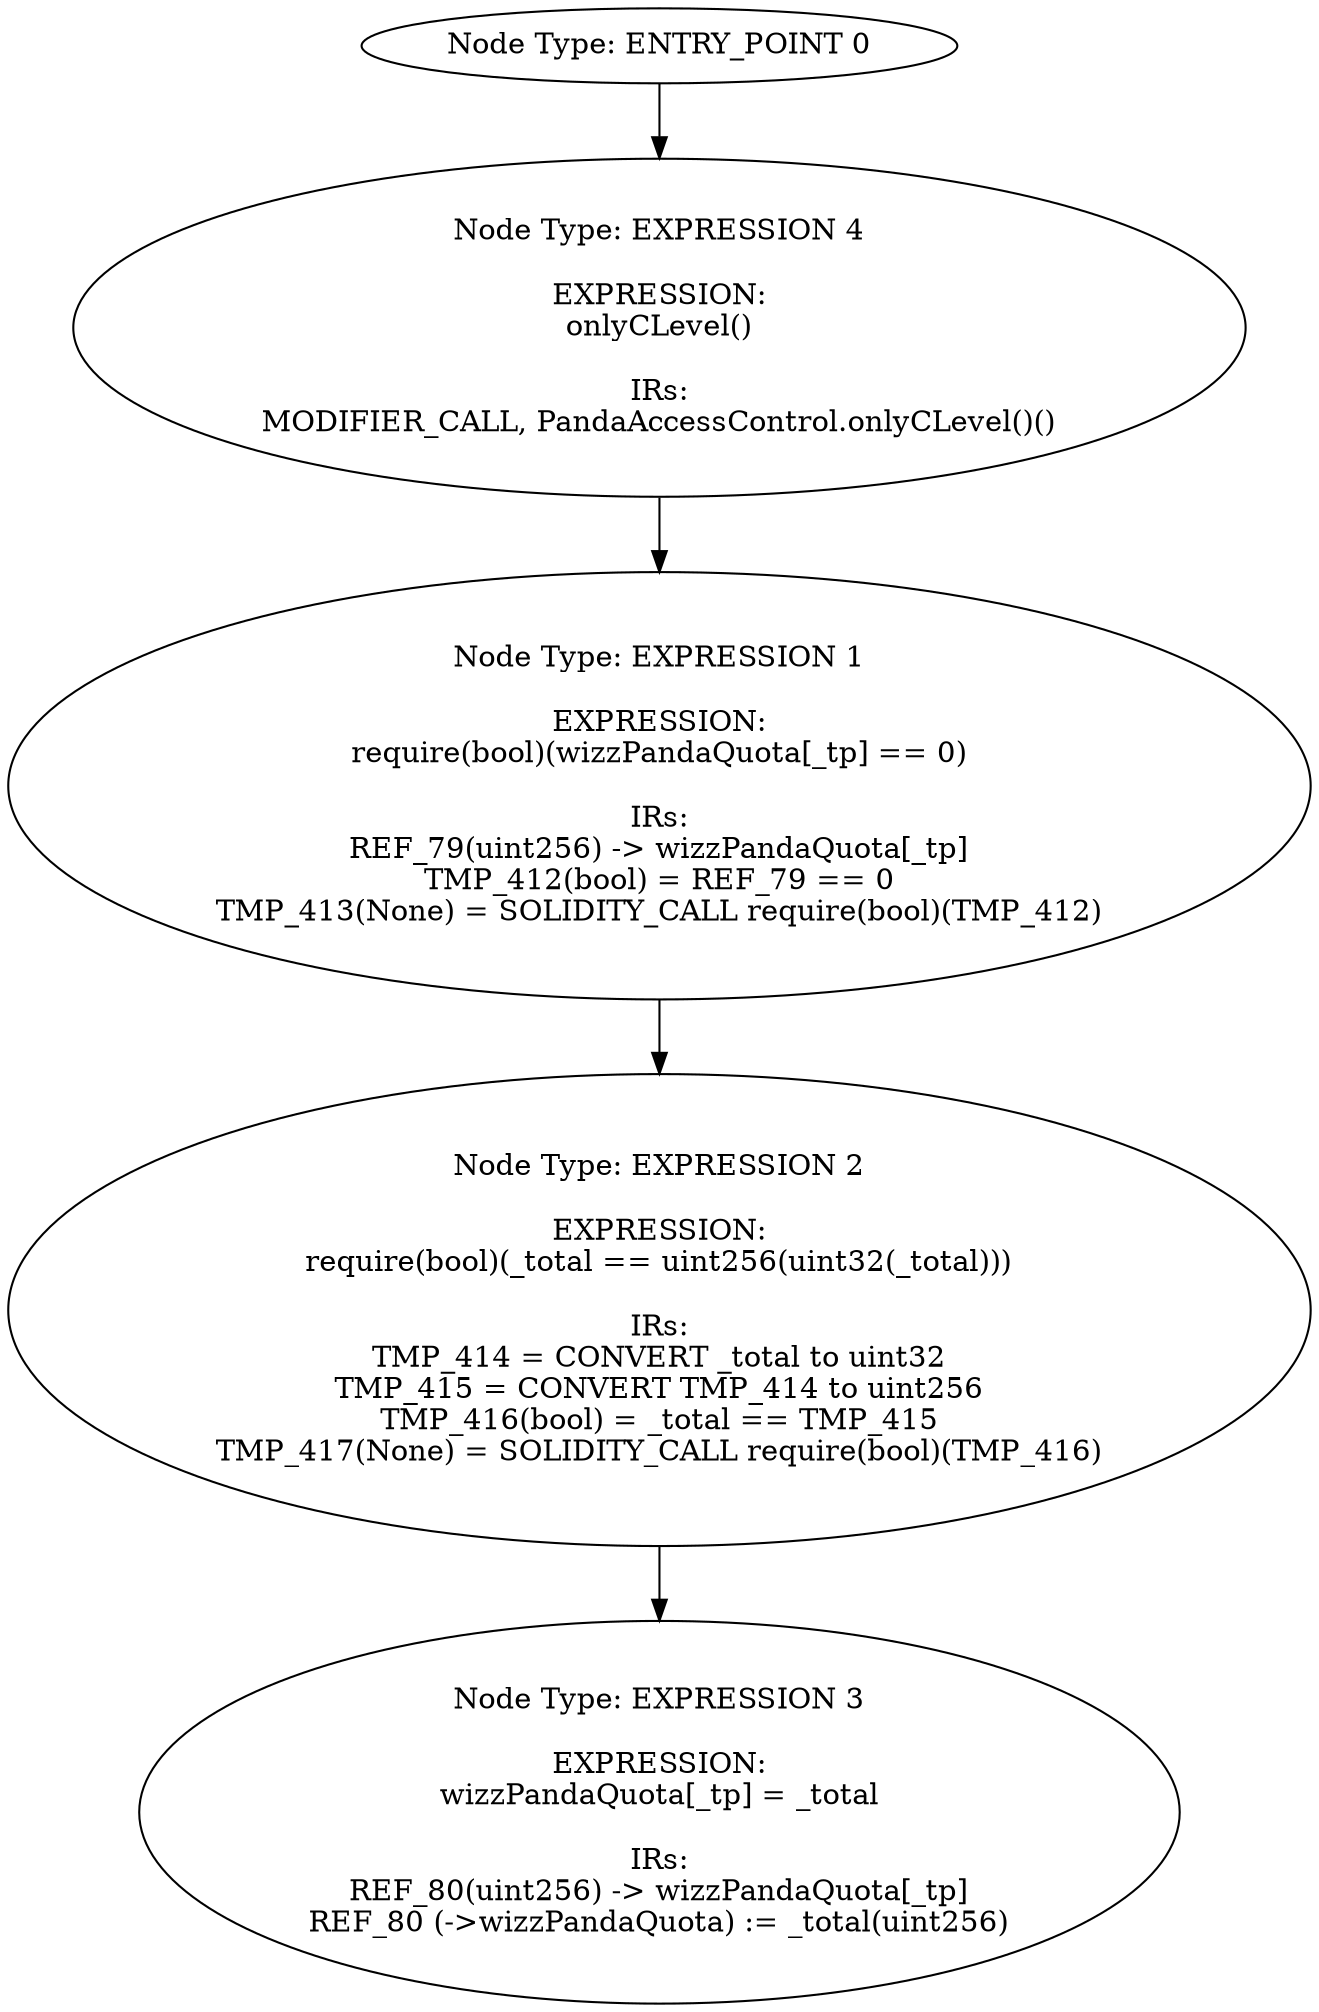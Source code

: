digraph{
0[label="Node Type: ENTRY_POINT 0
"];
0->4;
1[label="Node Type: EXPRESSION 1

EXPRESSION:
require(bool)(wizzPandaQuota[_tp] == 0)

IRs:
REF_79(uint256) -> wizzPandaQuota[_tp]
TMP_412(bool) = REF_79 == 0
TMP_413(None) = SOLIDITY_CALL require(bool)(TMP_412)"];
1->2;
2[label="Node Type: EXPRESSION 2

EXPRESSION:
require(bool)(_total == uint256(uint32(_total)))

IRs:
TMP_414 = CONVERT _total to uint32
TMP_415 = CONVERT TMP_414 to uint256
TMP_416(bool) = _total == TMP_415
TMP_417(None) = SOLIDITY_CALL require(bool)(TMP_416)"];
2->3;
3[label="Node Type: EXPRESSION 3

EXPRESSION:
wizzPandaQuota[_tp] = _total

IRs:
REF_80(uint256) -> wizzPandaQuota[_tp]
REF_80 (->wizzPandaQuota) := _total(uint256)"];
4[label="Node Type: EXPRESSION 4

EXPRESSION:
onlyCLevel()

IRs:
MODIFIER_CALL, PandaAccessControl.onlyCLevel()()"];
4->1;
}
